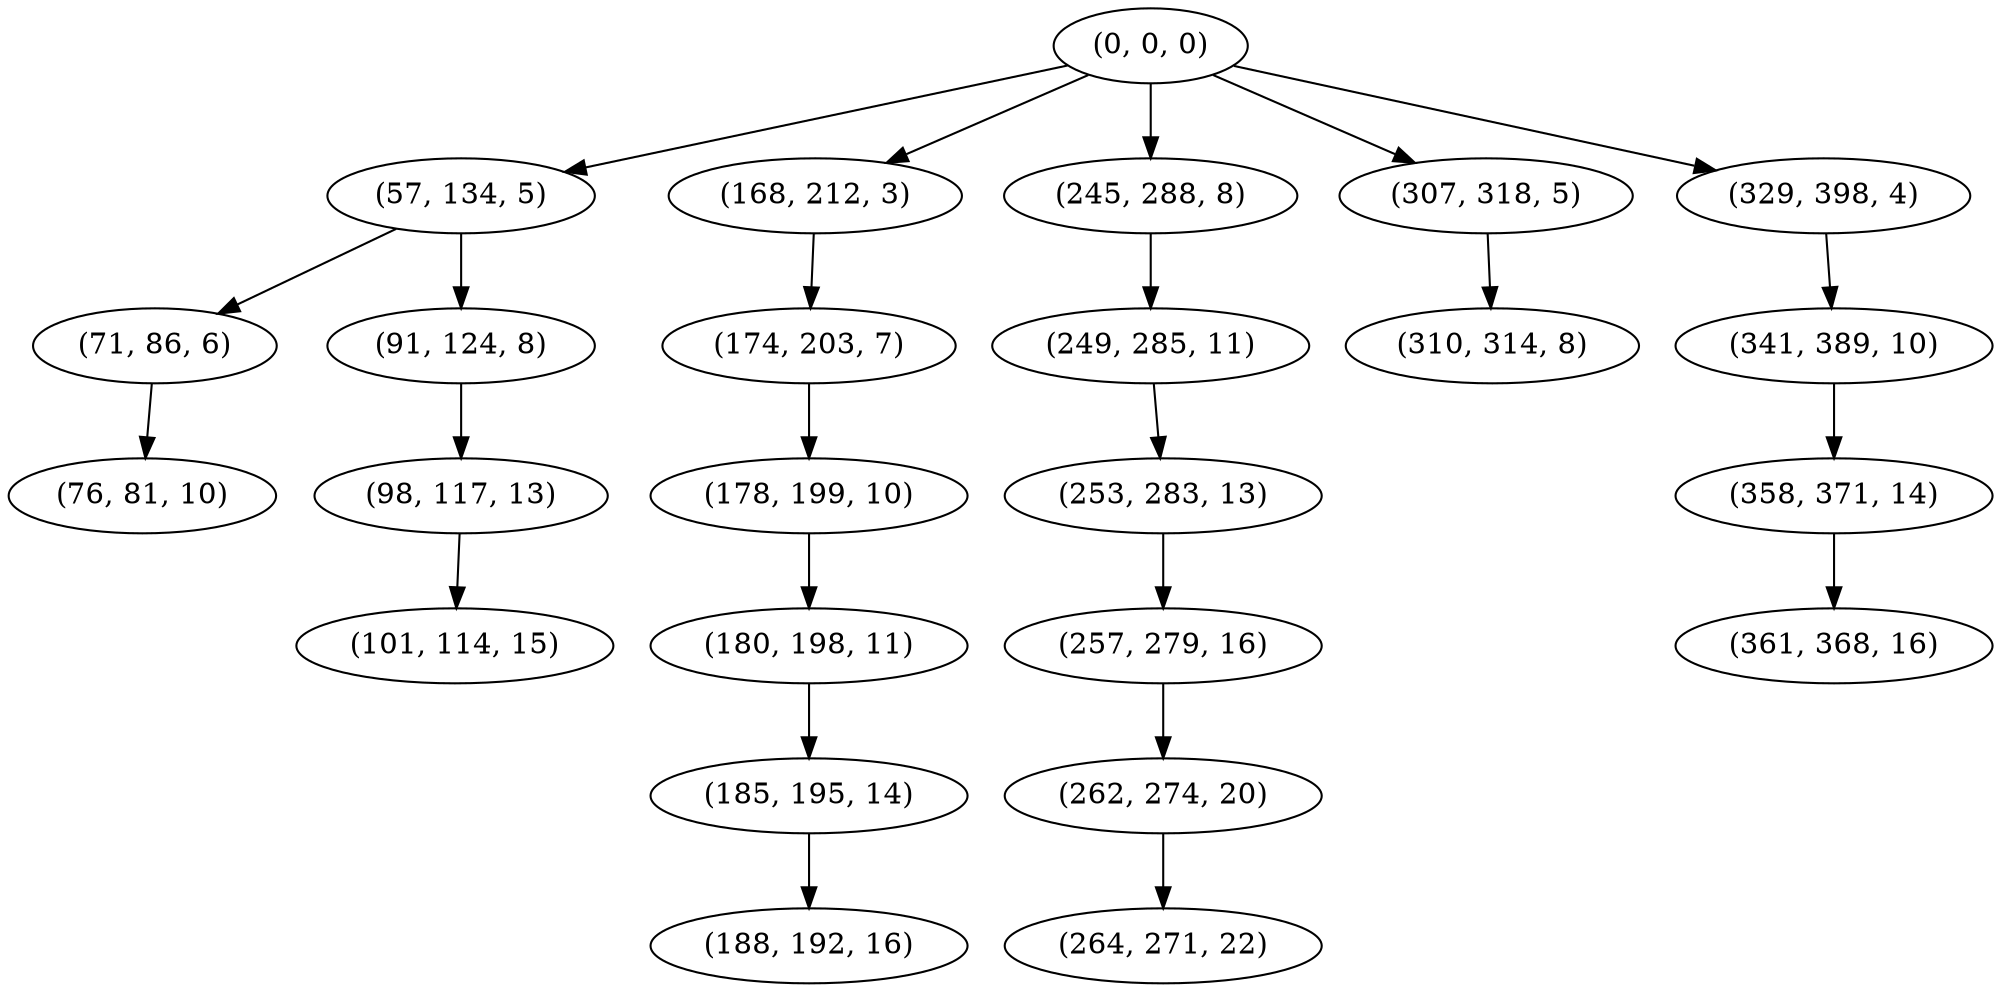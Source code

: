 digraph tree {
    "(0, 0, 0)";
    "(57, 134, 5)";
    "(71, 86, 6)";
    "(76, 81, 10)";
    "(91, 124, 8)";
    "(98, 117, 13)";
    "(101, 114, 15)";
    "(168, 212, 3)";
    "(174, 203, 7)";
    "(178, 199, 10)";
    "(180, 198, 11)";
    "(185, 195, 14)";
    "(188, 192, 16)";
    "(245, 288, 8)";
    "(249, 285, 11)";
    "(253, 283, 13)";
    "(257, 279, 16)";
    "(262, 274, 20)";
    "(264, 271, 22)";
    "(307, 318, 5)";
    "(310, 314, 8)";
    "(329, 398, 4)";
    "(341, 389, 10)";
    "(358, 371, 14)";
    "(361, 368, 16)";
    "(0, 0, 0)" -> "(57, 134, 5)";
    "(0, 0, 0)" -> "(168, 212, 3)";
    "(0, 0, 0)" -> "(245, 288, 8)";
    "(0, 0, 0)" -> "(307, 318, 5)";
    "(0, 0, 0)" -> "(329, 398, 4)";
    "(57, 134, 5)" -> "(71, 86, 6)";
    "(57, 134, 5)" -> "(91, 124, 8)";
    "(71, 86, 6)" -> "(76, 81, 10)";
    "(91, 124, 8)" -> "(98, 117, 13)";
    "(98, 117, 13)" -> "(101, 114, 15)";
    "(168, 212, 3)" -> "(174, 203, 7)";
    "(174, 203, 7)" -> "(178, 199, 10)";
    "(178, 199, 10)" -> "(180, 198, 11)";
    "(180, 198, 11)" -> "(185, 195, 14)";
    "(185, 195, 14)" -> "(188, 192, 16)";
    "(245, 288, 8)" -> "(249, 285, 11)";
    "(249, 285, 11)" -> "(253, 283, 13)";
    "(253, 283, 13)" -> "(257, 279, 16)";
    "(257, 279, 16)" -> "(262, 274, 20)";
    "(262, 274, 20)" -> "(264, 271, 22)";
    "(307, 318, 5)" -> "(310, 314, 8)";
    "(329, 398, 4)" -> "(341, 389, 10)";
    "(341, 389, 10)" -> "(358, 371, 14)";
    "(358, 371, 14)" -> "(361, 368, 16)";
}
